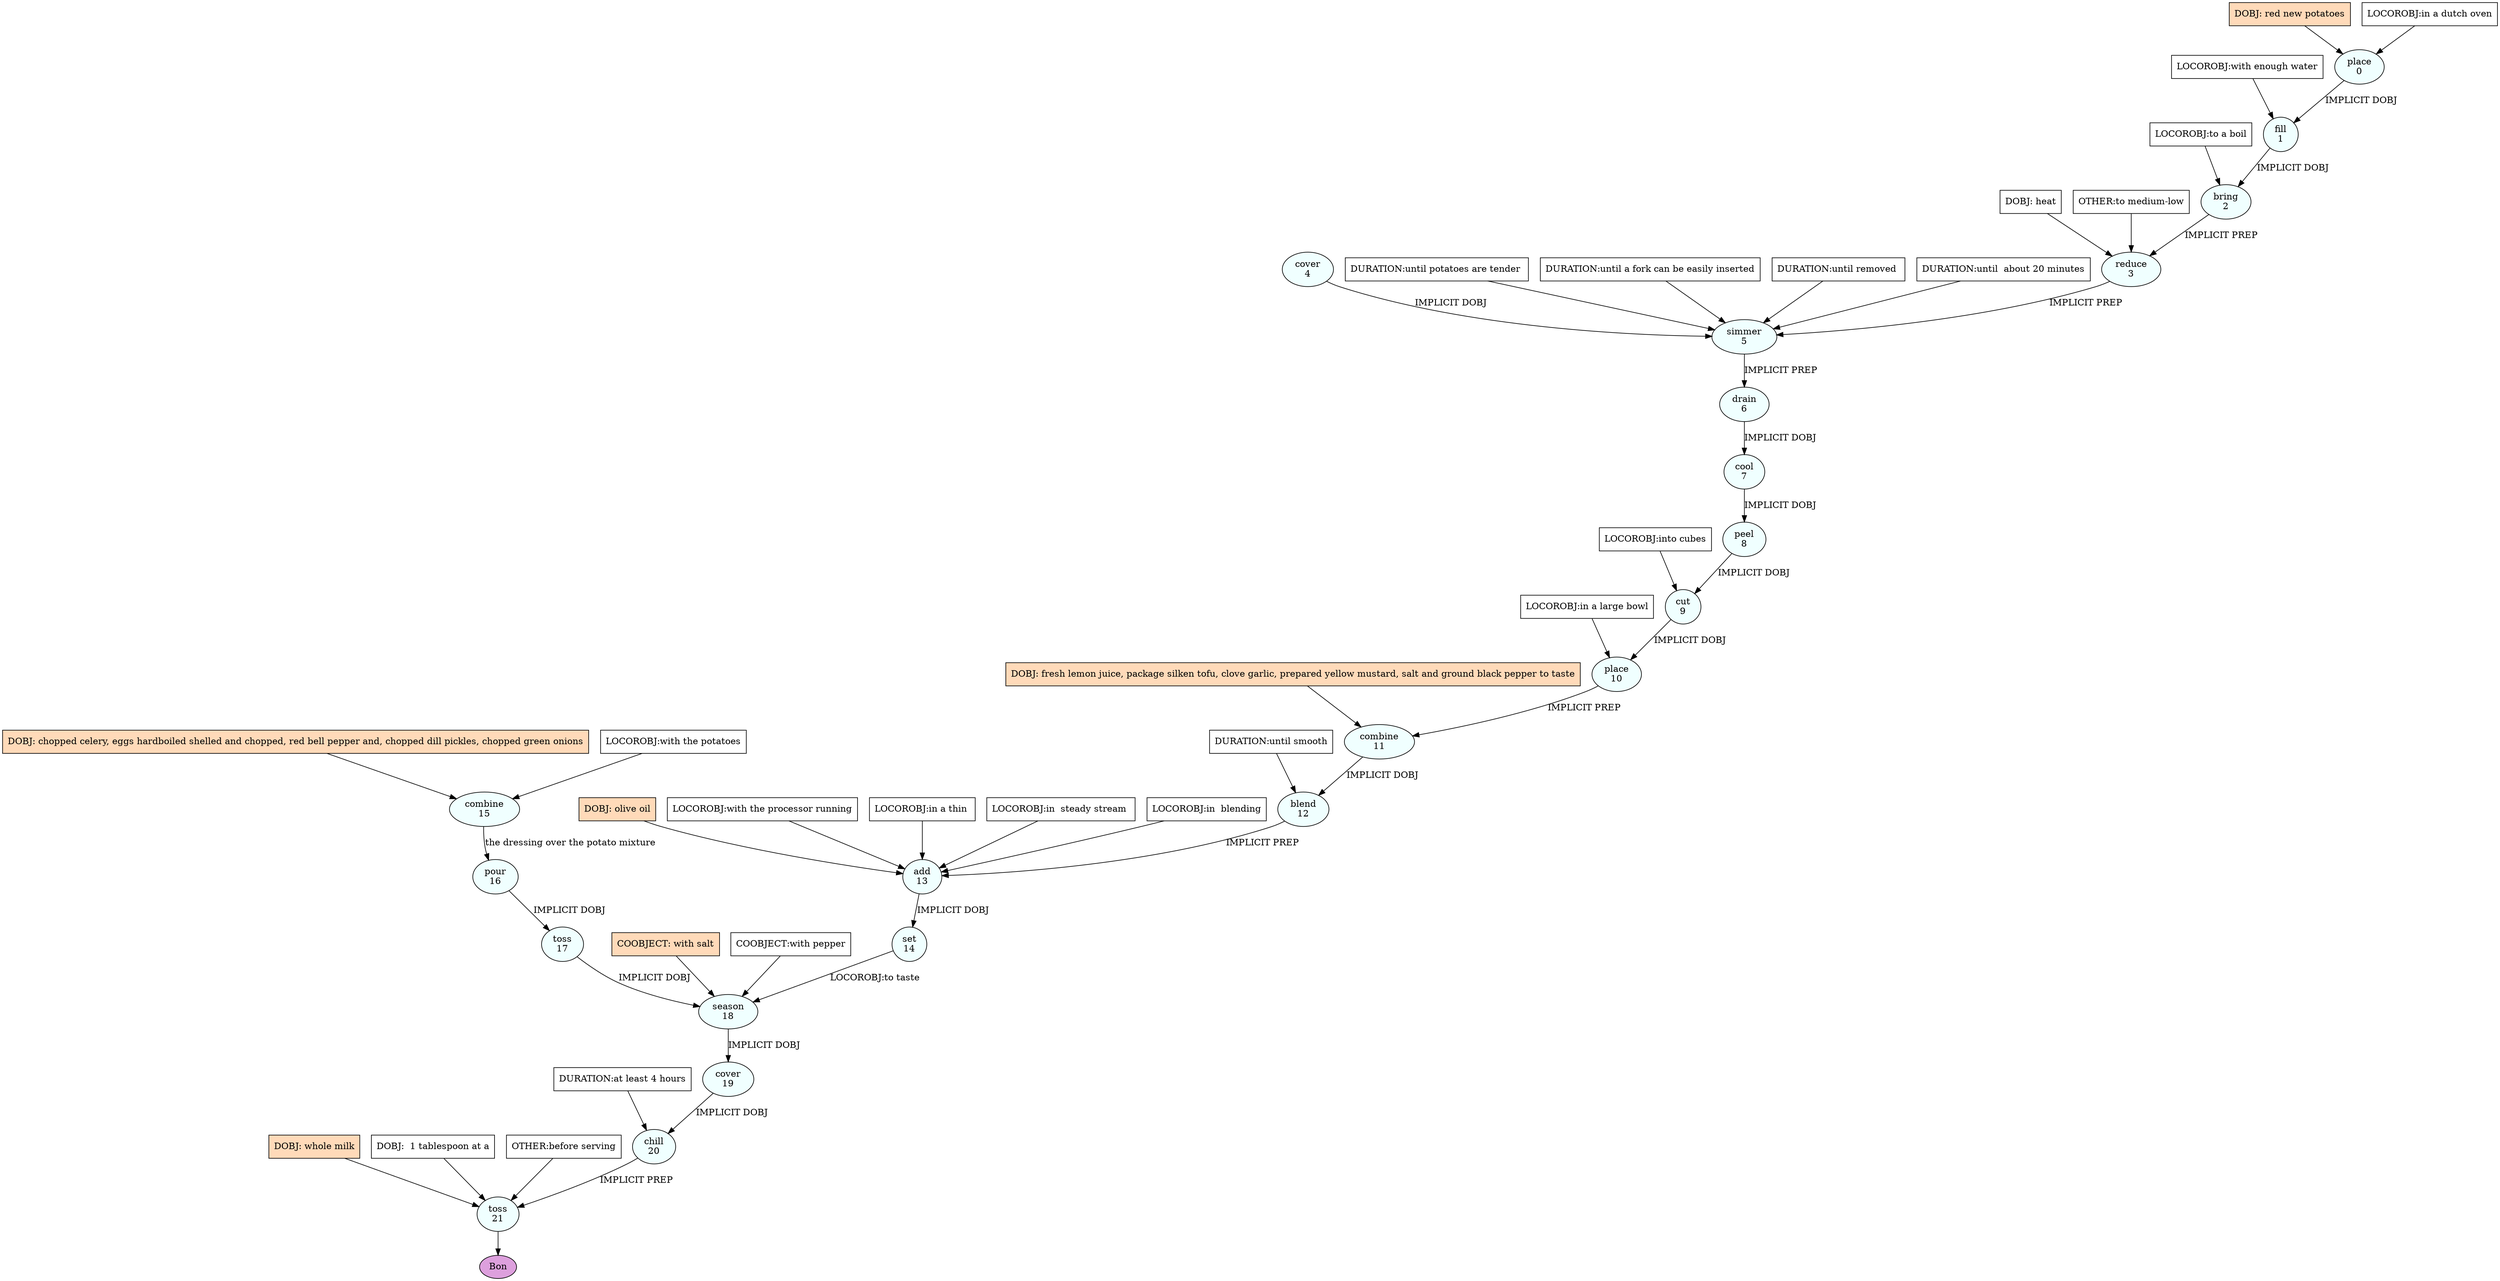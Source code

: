 digraph recipe {
E0[label="place
0", shape=oval, style=filled, fillcolor=azure]
E1[label="fill
1", shape=oval, style=filled, fillcolor=azure]
E2[label="bring
2", shape=oval, style=filled, fillcolor=azure]
E3[label="reduce
3", shape=oval, style=filled, fillcolor=azure]
E4[label="cover
4", shape=oval, style=filled, fillcolor=azure]
E5[label="simmer
5", shape=oval, style=filled, fillcolor=azure]
E6[label="drain
6", shape=oval, style=filled, fillcolor=azure]
E7[label="cool
7", shape=oval, style=filled, fillcolor=azure]
E8[label="peel
8", shape=oval, style=filled, fillcolor=azure]
E9[label="cut
9", shape=oval, style=filled, fillcolor=azure]
E10[label="place
10", shape=oval, style=filled, fillcolor=azure]
E11[label="combine
11", shape=oval, style=filled, fillcolor=azure]
E12[label="blend
12", shape=oval, style=filled, fillcolor=azure]
E13[label="add
13", shape=oval, style=filled, fillcolor=azure]
E14[label="set
14", shape=oval, style=filled, fillcolor=azure]
E15[label="combine
15", shape=oval, style=filled, fillcolor=azure]
E16[label="pour
16", shape=oval, style=filled, fillcolor=azure]
E17[label="toss
17", shape=oval, style=filled, fillcolor=azure]
E18[label="season
18", shape=oval, style=filled, fillcolor=azure]
E19[label="cover
19", shape=oval, style=filled, fillcolor=azure]
E20[label="chill
20", shape=oval, style=filled, fillcolor=azure]
E21[label="toss
21", shape=oval, style=filled, fillcolor=azure]
D15[label="DOBJ: chopped celery, eggs hardboiled shelled and chopped, red bell pepper and, chopped dill pickles, chopped green onions", shape=box, style=filled, fillcolor=peachpuff]
D15 -> E15
P15_0[label="LOCOROBJ:with the potatoes", shape=box, style=filled, fillcolor=white]
P15_0 -> E15
D0[label="DOBJ: red new potatoes", shape=box, style=filled, fillcolor=peachpuff]
D0 -> E0
P0_0[label="LOCOROBJ:in a dutch oven", shape=box, style=filled, fillcolor=white]
P0_0 -> E0
E0 -> E1 [label="IMPLICIT DOBJ"]
P1_0_0[label="LOCOROBJ:with enough water", shape=box, style=filled, fillcolor=white]
P1_0_0 -> E1
E1 -> E2 [label="IMPLICIT DOBJ"]
P2_0_0[label="LOCOROBJ:to a boil", shape=box, style=filled, fillcolor=white]
P2_0_0 -> E2
D3_0[label="DOBJ: heat", shape=box, style=filled, fillcolor=white]
D3_0 -> E3
E2 -> E3 [label="IMPLICIT PREP"]
P3_1_0[label="OTHER:to medium-low", shape=box, style=filled, fillcolor=white]
P3_1_0 -> E3
E4 -> E5 [label="IMPLICIT DOBJ"]
E3 -> E5 [label="IMPLICIT PREP"]
P5_1_0[label="DURATION:until potatoes are tender ", shape=box, style=filled, fillcolor=white]
P5_1_0 -> E5
P5_1_1[label="DURATION:until a fork can be easily inserted", shape=box, style=filled, fillcolor=white]
P5_1_1 -> E5
P5_1_2[label="DURATION:until removed ", shape=box, style=filled, fillcolor=white]
P5_1_2 -> E5
P5_1_3[label="DURATION:until  about 20 minutes", shape=box, style=filled, fillcolor=white]
P5_1_3 -> E5
E5 -> E6 [label="IMPLICIT PREP"]
E6 -> E7 [label="IMPLICIT DOBJ"]
E7 -> E8 [label="IMPLICIT DOBJ"]
E8 -> E9 [label="IMPLICIT DOBJ"]
P9_0_0[label="LOCOROBJ:into cubes", shape=box, style=filled, fillcolor=white]
P9_0_0 -> E9
E9 -> E10 [label="IMPLICIT DOBJ"]
P10_0_0[label="LOCOROBJ:in a large bowl", shape=box, style=filled, fillcolor=white]
P10_0_0 -> E10
D11_ing[label="DOBJ: fresh lemon juice, package silken tofu, clove garlic, prepared yellow mustard, salt and ground black pepper to taste", shape=box, style=filled, fillcolor=peachpuff]
D11_ing -> E11
E10 -> E11 [label="IMPLICIT PREP"]
E11 -> E12 [label="IMPLICIT DOBJ"]
P12_0_0[label="DURATION:until smooth", shape=box, style=filled, fillcolor=white]
P12_0_0 -> E12
D13_ing[label="DOBJ: olive oil", shape=box, style=filled, fillcolor=peachpuff]
D13_ing -> E13
E12 -> E13 [label="IMPLICIT PREP"]
P13_1_0[label="LOCOROBJ:with the processor running", shape=box, style=filled, fillcolor=white]
P13_1_0 -> E13
P13_2_0[label="LOCOROBJ:in a thin ", shape=box, style=filled, fillcolor=white]
P13_2_0 -> E13
P13_2_1[label="LOCOROBJ:in  steady stream ", shape=box, style=filled, fillcolor=white]
P13_2_1 -> E13
P13_2_2[label="LOCOROBJ:in  blending", shape=box, style=filled, fillcolor=white]
P13_2_2 -> E13
E13 -> E14 [label="IMPLICIT DOBJ"]
E15 -> E16 [label="the dressing over the potato mixture"]
E16 -> E17 [label="IMPLICIT DOBJ"]
E17 -> E18 [label="IMPLICIT DOBJ"]
E14 -> E18 [label="LOCOROBJ:to taste"]
P18_1_ing[label="COOBJECT: with salt", shape=box, style=filled, fillcolor=peachpuff]
P18_1_ing -> E18
P18_1_0[label="COOBJECT:with pepper", shape=box, style=filled, fillcolor=white]
P18_1_0 -> E18
E18 -> E19 [label="IMPLICIT DOBJ"]
E19 -> E20 [label="IMPLICIT DOBJ"]
P20_0_0[label="DURATION:at least 4 hours", shape=box, style=filled, fillcolor=white]
P20_0_0 -> E20
D21_ing[label="DOBJ: whole milk", shape=box, style=filled, fillcolor=peachpuff]
D21_ing -> E21
D21_0[label="DOBJ:  1 tablespoon at a", shape=box, style=filled, fillcolor=white]
D21_0 -> E21
E20 -> E21 [label="IMPLICIT PREP"]
P21_1_0[label="OTHER:before serving", shape=box, style=filled, fillcolor=white]
P21_1_0 -> E21
EOR[label="Bon", shape=oval, style=filled, fillcolor=plum]
E21 -> EOR
}
